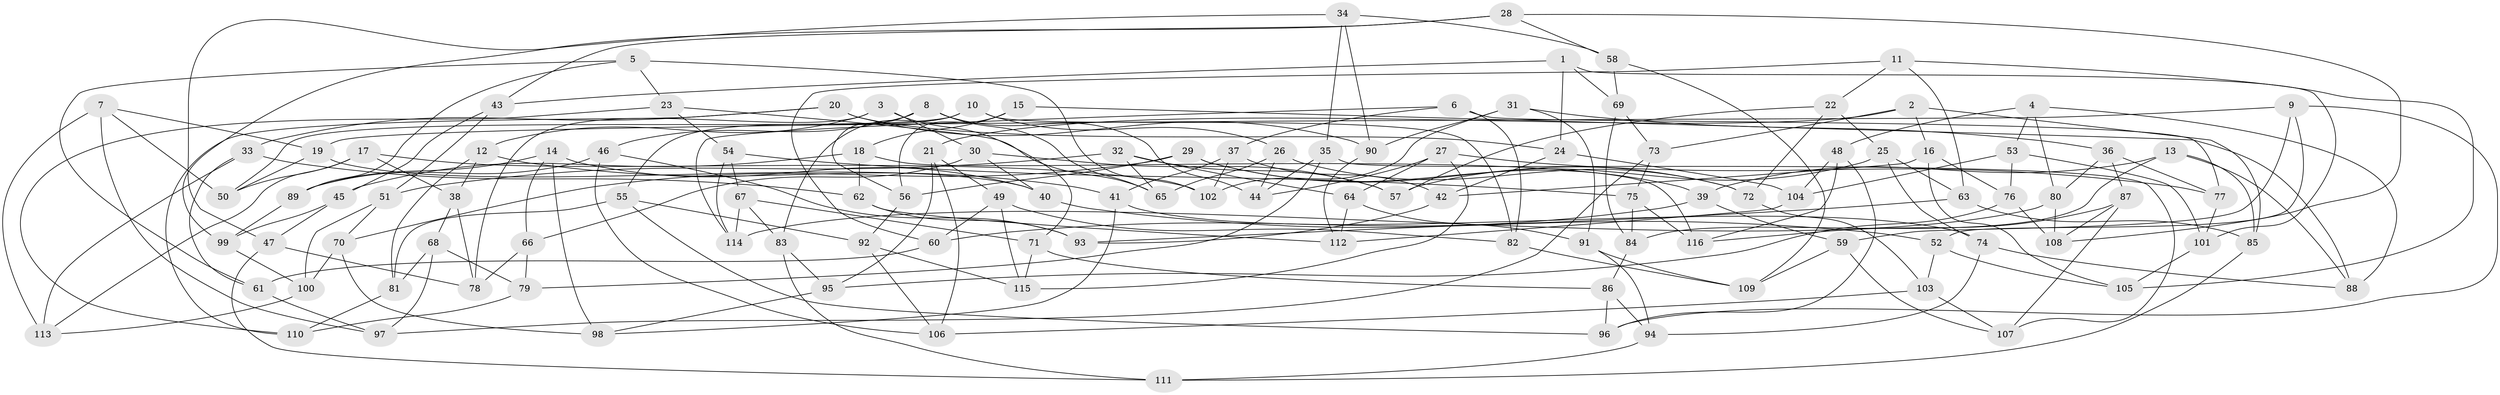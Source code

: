 // Generated by graph-tools (version 1.1) at 2025/16/03/09/25 04:16:25]
// undirected, 116 vertices, 232 edges
graph export_dot {
graph [start="1"]
  node [color=gray90,style=filled];
  1;
  2;
  3;
  4;
  5;
  6;
  7;
  8;
  9;
  10;
  11;
  12;
  13;
  14;
  15;
  16;
  17;
  18;
  19;
  20;
  21;
  22;
  23;
  24;
  25;
  26;
  27;
  28;
  29;
  30;
  31;
  32;
  33;
  34;
  35;
  36;
  37;
  38;
  39;
  40;
  41;
  42;
  43;
  44;
  45;
  46;
  47;
  48;
  49;
  50;
  51;
  52;
  53;
  54;
  55;
  56;
  57;
  58;
  59;
  60;
  61;
  62;
  63;
  64;
  65;
  66;
  67;
  68;
  69;
  70;
  71;
  72;
  73;
  74;
  75;
  76;
  77;
  78;
  79;
  80;
  81;
  82;
  83;
  84;
  85;
  86;
  87;
  88;
  89;
  90;
  91;
  92;
  93;
  94;
  95;
  96;
  97;
  98;
  99;
  100;
  101;
  102;
  103;
  104;
  105;
  106;
  107;
  108;
  109;
  110;
  111;
  112;
  113;
  114;
  115;
  116;
  1 -- 101;
  1 -- 43;
  1 -- 24;
  1 -- 69;
  2 -- 85;
  2 -- 16;
  2 -- 21;
  2 -- 73;
  3 -- 71;
  3 -- 12;
  3 -- 78;
  3 -- 30;
  4 -- 48;
  4 -- 88;
  4 -- 80;
  4 -- 53;
  5 -- 61;
  5 -- 89;
  5 -- 102;
  5 -- 23;
  6 -- 37;
  6 -- 77;
  6 -- 114;
  6 -- 82;
  7 -- 113;
  7 -- 50;
  7 -- 97;
  7 -- 19;
  8 -- 56;
  8 -- 44;
  8 -- 46;
  8 -- 65;
  9 -- 96;
  9 -- 59;
  9 -- 19;
  9 -- 52;
  10 -- 26;
  10 -- 50;
  10 -- 82;
  10 -- 55;
  11 -- 22;
  11 -- 63;
  11 -- 105;
  11 -- 60;
  12 -- 38;
  12 -- 41;
  12 -- 81;
  13 -- 88;
  13 -- 39;
  13 -- 85;
  13 -- 84;
  14 -- 89;
  14 -- 40;
  14 -- 98;
  14 -- 66;
  15 -- 83;
  15 -- 56;
  15 -- 18;
  15 -- 88;
  16 -- 105;
  16 -- 76;
  16 -- 42;
  17 -- 102;
  17 -- 113;
  17 -- 38;
  17 -- 50;
  18 -- 45;
  18 -- 116;
  18 -- 62;
  19 -- 40;
  19 -- 50;
  20 -- 24;
  20 -- 33;
  20 -- 90;
  20 -- 110;
  21 -- 95;
  21 -- 106;
  21 -- 49;
  22 -- 57;
  22 -- 25;
  22 -- 72;
  23 -- 110;
  23 -- 65;
  23 -- 54;
  24 -- 42;
  24 -- 104;
  25 -- 74;
  25 -- 57;
  25 -- 63;
  26 -- 44;
  26 -- 72;
  26 -- 65;
  27 -- 77;
  27 -- 115;
  27 -- 44;
  27 -- 64;
  28 -- 108;
  28 -- 43;
  28 -- 99;
  28 -- 58;
  29 -- 72;
  29 -- 56;
  29 -- 39;
  29 -- 70;
  30 -- 40;
  30 -- 66;
  30 -- 57;
  31 -- 90;
  31 -- 102;
  31 -- 91;
  31 -- 36;
  32 -- 57;
  32 -- 64;
  32 -- 51;
  32 -- 65;
  33 -- 61;
  33 -- 62;
  33 -- 113;
  34 -- 90;
  34 -- 47;
  34 -- 58;
  34 -- 35;
  35 -- 79;
  35 -- 44;
  35 -- 107;
  36 -- 80;
  36 -- 87;
  36 -- 77;
  37 -- 41;
  37 -- 42;
  37 -- 102;
  38 -- 78;
  38 -- 68;
  39 -- 60;
  39 -- 59;
  40 -- 52;
  41 -- 98;
  41 -- 74;
  42 -- 93;
  43 -- 45;
  43 -- 51;
  45 -- 47;
  45 -- 99;
  46 -- 93;
  46 -- 89;
  46 -- 106;
  47 -- 78;
  47 -- 111;
  48 -- 104;
  48 -- 96;
  48 -- 116;
  49 -- 60;
  49 -- 82;
  49 -- 115;
  51 -- 100;
  51 -- 70;
  52 -- 103;
  52 -- 105;
  53 -- 104;
  53 -- 76;
  53 -- 101;
  54 -- 75;
  54 -- 114;
  54 -- 67;
  55 -- 96;
  55 -- 81;
  55 -- 92;
  56 -- 92;
  58 -- 69;
  58 -- 109;
  59 -- 109;
  59 -- 107;
  60 -- 61;
  61 -- 97;
  62 -- 93;
  62 -- 112;
  63 -- 85;
  63 -- 93;
  64 -- 112;
  64 -- 91;
  66 -- 79;
  66 -- 78;
  67 -- 83;
  67 -- 114;
  67 -- 71;
  68 -- 79;
  68 -- 97;
  68 -- 81;
  69 -- 73;
  69 -- 84;
  70 -- 100;
  70 -- 98;
  71 -- 115;
  71 -- 86;
  72 -- 103;
  73 -- 75;
  73 -- 97;
  74 -- 94;
  74 -- 88;
  75 -- 116;
  75 -- 84;
  76 -- 108;
  76 -- 95;
  77 -- 101;
  79 -- 110;
  80 -- 108;
  80 -- 114;
  81 -- 110;
  82 -- 109;
  83 -- 95;
  83 -- 111;
  84 -- 86;
  85 -- 111;
  86 -- 96;
  86 -- 94;
  87 -- 108;
  87 -- 107;
  87 -- 116;
  89 -- 99;
  90 -- 112;
  91 -- 94;
  91 -- 109;
  92 -- 115;
  92 -- 106;
  94 -- 111;
  95 -- 98;
  99 -- 100;
  100 -- 113;
  101 -- 105;
  103 -- 107;
  103 -- 106;
  104 -- 112;
}
